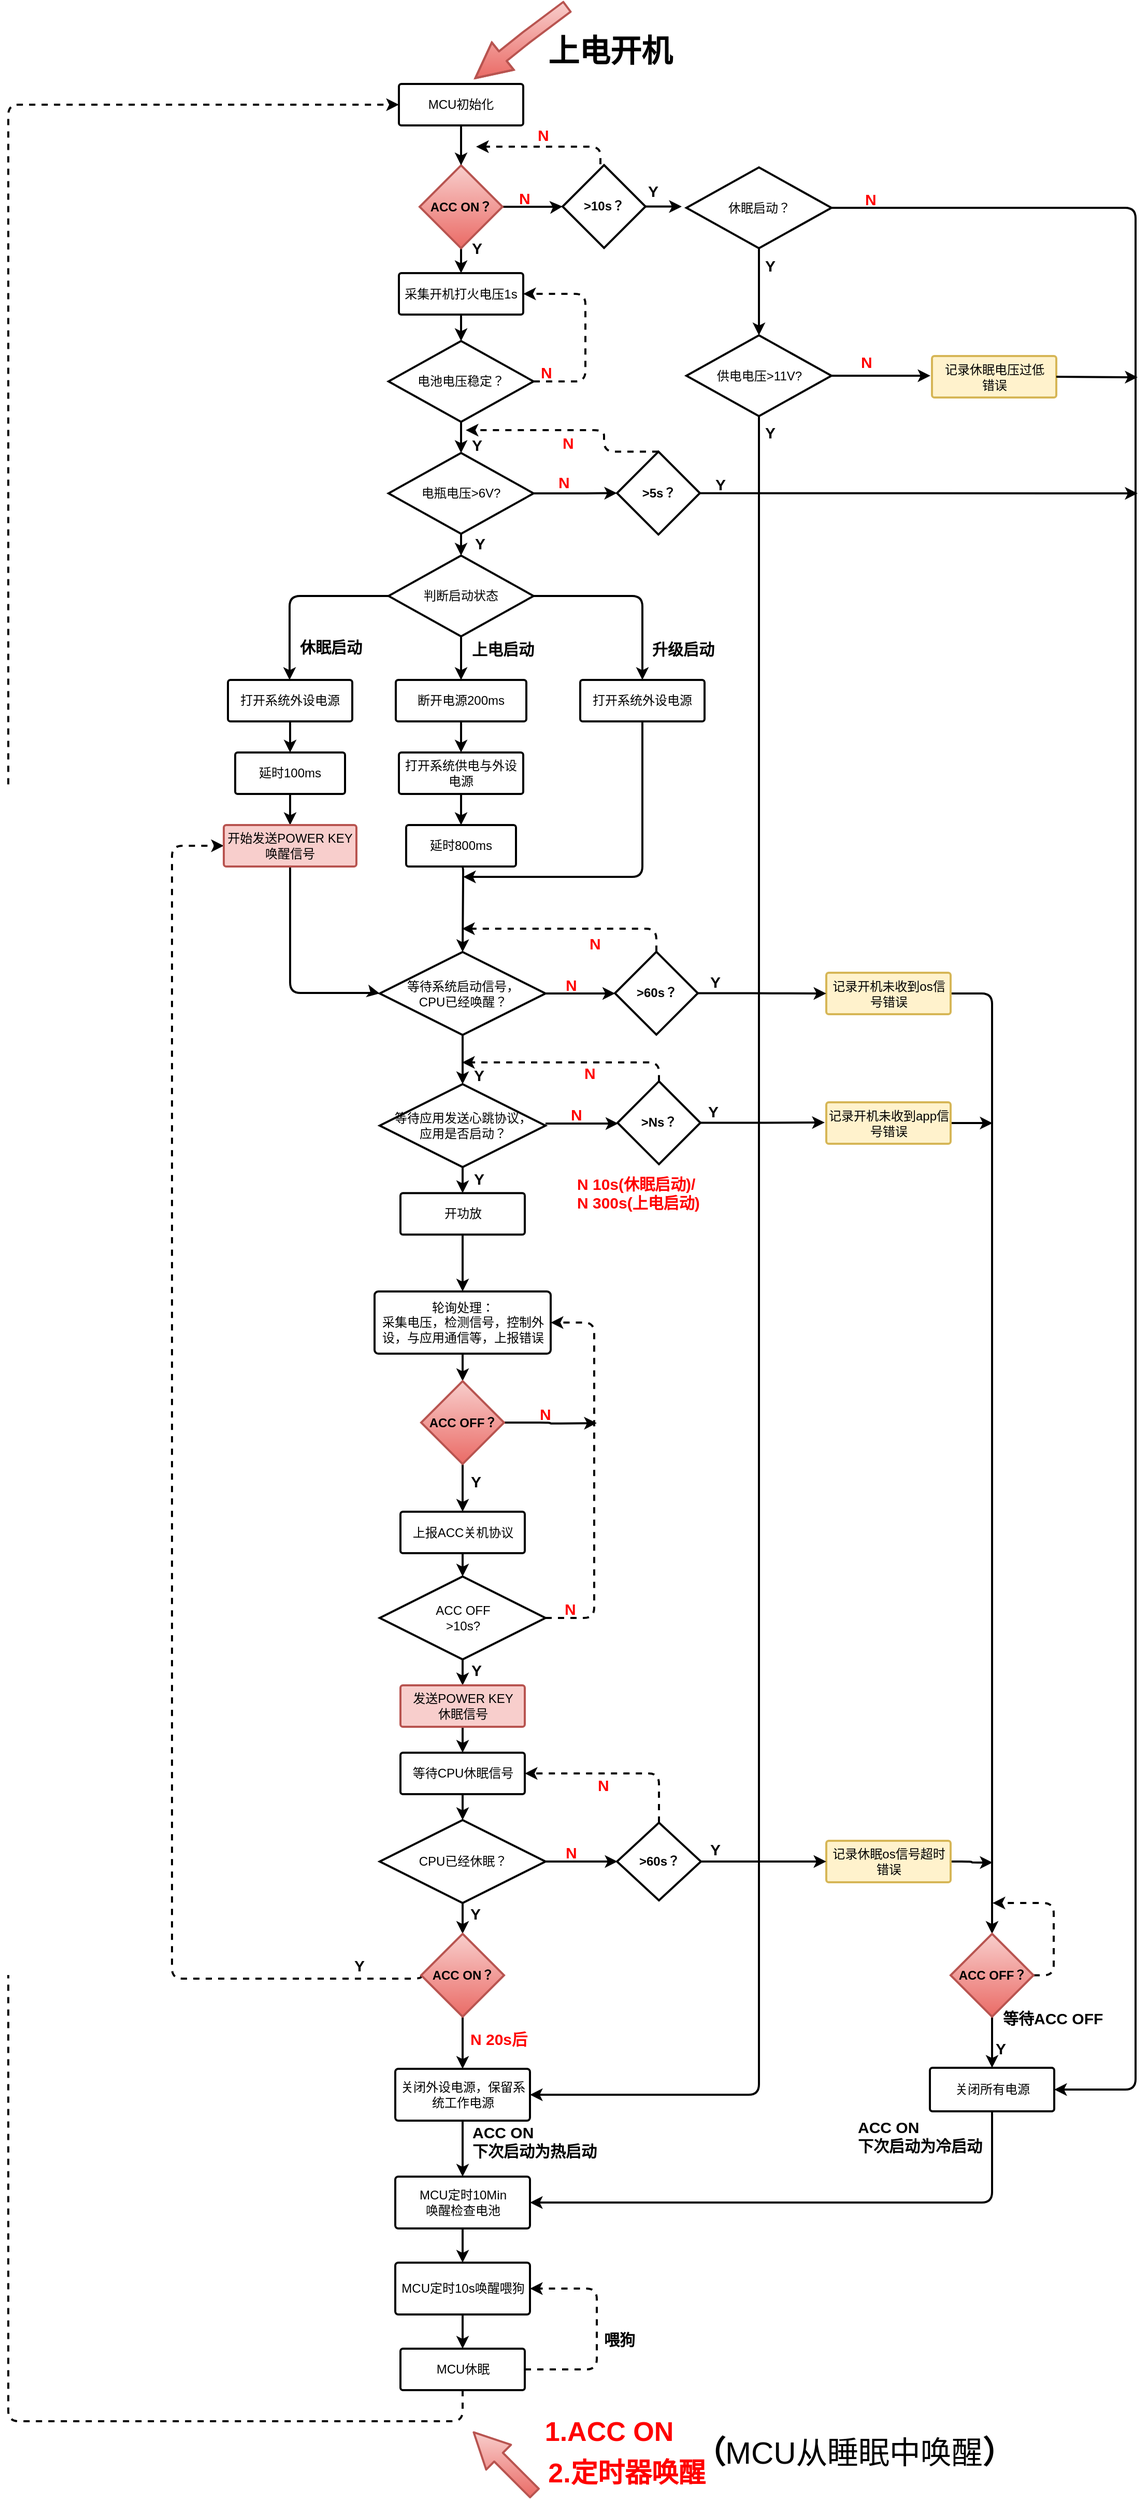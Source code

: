 <mxfile version="12.3.5" type="github" pages="2">
  <diagram id="Y6v8nzA5FNVbJ03TsI4E" name="第 1 页">
    <mxGraphModel dx="2080" dy="2272" grid="1" gridSize="10" guides="1" tooltips="1" connect="1" arrows="1" fold="1" page="1" pageScale="1" pageWidth="827" pageHeight="1169" math="0" shadow="0">
      <root>
        <mxCell id="0"/>
        <mxCell id="1" parent="0"/>
        <mxCell id="o94DS6Sg72Vw6cGlDnoI-1" value="&lt;font style=&quot;font-size: 15px&quot;&gt;&lt;br&gt;&lt;/font&gt;" style="text;html=1;resizable=0;points=[];autosize=1;align=left;verticalAlign=top;spacingTop=-4;" vertex="1" parent="1">
          <mxGeometry x="1171.5" y="-527" width="20" height="20" as="geometry"/>
        </mxCell>
        <mxCell id="o94DS6Sg72Vw6cGlDnoI-2" value="" style="edgeStyle=orthogonalEdgeStyle;rounded=0;orthogonalLoop=1;jettySize=auto;html=1;strokeWidth=2;entryX=0.5;entryY=0;entryDx=0;entryDy=0;entryPerimeter=0;" edge="1" parent="1" source="o94DS6Sg72Vw6cGlDnoI-4" target="o94DS6Sg72Vw6cGlDnoI-68">
          <mxGeometry relative="1" as="geometry">
            <mxPoint x="827" y="-672.5" as="targetPoint"/>
          </mxGeometry>
        </mxCell>
        <mxCell id="o94DS6Sg72Vw6cGlDnoI-3" style="edgeStyle=orthogonalEdgeStyle;rounded=1;orthogonalLoop=1;jettySize=auto;html=1;exitX=1;exitY=0.5;exitDx=0;exitDy=0;strokeWidth=2;entryX=0;entryY=0.5;entryDx=0;entryDy=0;" edge="1" parent="1" source="o94DS6Sg72Vw6cGlDnoI-4" target="o94DS6Sg72Vw6cGlDnoI-154">
          <mxGeometry relative="1" as="geometry">
            <mxPoint x="921.5" y="-736.5" as="targetPoint"/>
            <Array as="points">
              <mxPoint x="921.5" y="-736.5"/>
            </Array>
          </mxGeometry>
        </mxCell>
        <mxCell id="o94DS6Sg72Vw6cGlDnoI-4" value="&lt;font style=&quot;vertical-align: inherit&quot;&gt;&lt;font style=&quot;vertical-align: inherit&quot;&gt;&lt;b&gt;ACC ON？&lt;/b&gt;&lt;/font&gt;&lt;/font&gt;" style="rhombus;whiteSpace=wrap;html=1;strokeWidth=2;fillColor=#f8cecc;fontFamily=Helvetica;align=center;strokeColor=#b85450;gradientColor=#ea6b66;" vertex="1" parent="1">
          <mxGeometry x="787" y="-776.5" width="80" height="80" as="geometry"/>
        </mxCell>
        <mxCell id="o94DS6Sg72Vw6cGlDnoI-6" style="edgeStyle=orthogonalEdgeStyle;rounded=1;orthogonalLoop=1;jettySize=auto;html=1;strokeWidth=2;exitX=0;exitY=0.5;exitDx=0;exitDy=0;exitPerimeter=0;entryX=0.5;entryY=0;entryDx=0;entryDy=0;entryPerimeter=0;" edge="1" parent="1" source="o94DS6Sg72Vw6cGlDnoI-11" target="o94DS6Sg72Vw6cGlDnoI-118">
          <mxGeometry relative="1" as="geometry">
            <Array as="points">
              <mxPoint x="661.5" y="-361"/>
              <mxPoint x="661.5" y="-280"/>
            </Array>
            <mxPoint x="748.5" y="-370" as="sourcePoint"/>
            <mxPoint x="661.5" y="-300" as="targetPoint"/>
          </mxGeometry>
        </mxCell>
        <mxCell id="o94DS6Sg72Vw6cGlDnoI-7" style="edgeStyle=orthogonalEdgeStyle;rounded=1;orthogonalLoop=1;jettySize=auto;html=1;strokeWidth=2;exitX=1;exitY=0.5;exitDx=0;exitDy=0;exitPerimeter=0;entryX=0.5;entryY=0;entryDx=0;entryDy=0;entryPerimeter=0;" edge="1" parent="1" source="o94DS6Sg72Vw6cGlDnoI-11" target="o94DS6Sg72Vw6cGlDnoI-120">
          <mxGeometry relative="1" as="geometry">
            <Array as="points">
              <mxPoint x="1002.5" y="-361"/>
            </Array>
            <mxPoint x="898.5" y="-393" as="sourcePoint"/>
            <mxPoint x="988.5" y="-310" as="targetPoint"/>
          </mxGeometry>
        </mxCell>
        <mxCell id="o94DS6Sg72Vw6cGlDnoI-9" value="" style="edgeStyle=orthogonalEdgeStyle;rounded=1;orthogonalLoop=1;jettySize=auto;html=1;strokeWidth=2;" edge="1" parent="1" source="o94DS6Sg72Vw6cGlDnoI-10" target="o94DS6Sg72Vw6cGlDnoI-11">
          <mxGeometry relative="1" as="geometry"/>
        </mxCell>
        <mxCell id="o94DS6Sg72Vw6cGlDnoI-202" style="edgeStyle=orthogonalEdgeStyle;rounded=1;orthogonalLoop=1;jettySize=auto;html=1;exitX=1;exitY=0.5;exitDx=0;exitDy=0;exitPerimeter=0;strokeWidth=2;entryX=0;entryY=0.5;entryDx=0;entryDy=0;" edge="1" parent="1" source="o94DS6Sg72Vw6cGlDnoI-10" target="o94DS6Sg72Vw6cGlDnoI-137">
          <mxGeometry relative="1" as="geometry">
            <mxPoint x="929.857" y="-460.143" as="targetPoint"/>
          </mxGeometry>
        </mxCell>
        <mxCell id="o94DS6Sg72Vw6cGlDnoI-10" value="&lt;font style=&quot;vertical-align: inherit&quot;&gt;&lt;font style=&quot;vertical-align: inherit&quot;&gt;&lt;font style=&quot;vertical-align: inherit&quot;&gt;&lt;font style=&quot;vertical-align: inherit&quot;&gt;&lt;font style=&quot;vertical-align: inherit&quot;&gt;&lt;font style=&quot;vertical-align: inherit&quot;&gt;&lt;font style=&quot;vertical-align: inherit&quot;&gt;&lt;font style=&quot;vertical-align: inherit&quot;&gt;电瓶电压&amp;gt;6V?&lt;/font&gt;&lt;/font&gt;&lt;/font&gt;&lt;/font&gt;&lt;/font&gt;&lt;/font&gt;&lt;/font&gt;&lt;/font&gt;" style="strokeWidth=2;html=1;shape=mxgraph.flowchart.decision;whiteSpace=wrap;fillColor=#ffffff;fontFamily=Helvetica;align=center;strokeColor=#000000;" vertex="1" parent="1">
          <mxGeometry x="757" y="-499" width="140" height="78" as="geometry"/>
        </mxCell>
        <mxCell id="o94DS6Sg72Vw6cGlDnoI-174" style="edgeStyle=orthogonalEdgeStyle;rounded=0;orthogonalLoop=1;jettySize=auto;html=1;exitX=0.5;exitY=1;exitDx=0;exitDy=0;exitPerimeter=0;entryX=0.5;entryY=0;entryDx=0;entryDy=0;entryPerimeter=0;strokeWidth=2;" edge="1" parent="1" source="o94DS6Sg72Vw6cGlDnoI-11" target="o94DS6Sg72Vw6cGlDnoI-108">
          <mxGeometry relative="1" as="geometry"/>
        </mxCell>
        <mxCell id="o94DS6Sg72Vw6cGlDnoI-11" value="判断启动状态" style="strokeWidth=2;html=1;shape=mxgraph.flowchart.decision;whiteSpace=wrap;fillColor=#ffffff;fontFamily=Helvetica;align=center;strokeColor=#000000;" vertex="1" parent="1">
          <mxGeometry x="757" y="-400" width="140" height="78" as="geometry"/>
        </mxCell>
        <mxCell id="o94DS6Sg72Vw6cGlDnoI-12" style="edgeStyle=orthogonalEdgeStyle;rounded=1;orthogonalLoop=1;jettySize=auto;html=1;exitX=0.5;exitY=1;exitDx=0;exitDy=0;exitPerimeter=0;entryX=0.5;entryY=0;entryDx=0;entryDy=0;entryPerimeter=0;strokeWidth=2;" edge="1" parent="1" source="o94DS6Sg72Vw6cGlDnoI-13" target="o94DS6Sg72Vw6cGlDnoI-15">
          <mxGeometry relative="1" as="geometry"/>
        </mxCell>
        <mxCell id="o94DS6Sg72Vw6cGlDnoI-13" value="&lt;font style=&quot;vertical-align: inherit&quot;&gt;&lt;font style=&quot;vertical-align: inherit&quot;&gt;打开系统供电与外设电源&lt;/font&gt;&lt;/font&gt;" style="strokeWidth=2;html=1;shape=mxgraph.flowchart.process;whiteSpace=wrap;fontFamily=Helvetica;align=center;" vertex="1" parent="1">
          <mxGeometry x="767" y="-210" width="120" height="40" as="geometry"/>
        </mxCell>
        <mxCell id="o94DS6Sg72Vw6cGlDnoI-188" style="edgeStyle=orthogonalEdgeStyle;rounded=1;orthogonalLoop=1;jettySize=auto;html=1;exitX=0.5;exitY=1;exitDx=0;exitDy=0;exitPerimeter=0;entryX=0.5;entryY=0;entryDx=0;entryDy=0;entryPerimeter=0;strokeWidth=2;" edge="1" parent="1" source="o94DS6Sg72Vw6cGlDnoI-15" target="o94DS6Sg72Vw6cGlDnoI-18">
          <mxGeometry relative="1" as="geometry">
            <Array as="points">
              <mxPoint x="829" y="-100"/>
              <mxPoint x="829" y="-90"/>
            </Array>
          </mxGeometry>
        </mxCell>
        <mxCell id="o94DS6Sg72Vw6cGlDnoI-15" value="&lt;font style=&quot;vertical-align: inherit&quot;&gt;&lt;font style=&quot;vertical-align: inherit&quot;&gt;延时800ms&lt;/font&gt;&lt;/font&gt;" style="strokeWidth=2;html=1;shape=mxgraph.flowchart.process;whiteSpace=wrap;fontFamily=Helvetica;align=center;" vertex="1" parent="1">
          <mxGeometry x="774" y="-140" width="106" height="40" as="geometry"/>
        </mxCell>
        <mxCell id="o94DS6Sg72Vw6cGlDnoI-16" style="edgeStyle=orthogonalEdgeStyle;rounded=0;html=1;endSize=6;jettySize=auto;orthogonalLoop=1;strokeWidth=2;fontFamily=Helvetica;entryX=0.5;entryY=0;entryDx=0;entryDy=0;entryPerimeter=0;" edge="1" parent="1" source="o94DS6Sg72Vw6cGlDnoI-18" target="o94DS6Sg72Vw6cGlDnoI-48">
          <mxGeometry relative="1" as="geometry">
            <mxPoint x="826" y="98" as="targetPoint"/>
            <Array as="points"/>
          </mxGeometry>
        </mxCell>
        <mxCell id="o94DS6Sg72Vw6cGlDnoI-17" value="" style="edgeStyle=orthogonalEdgeStyle;rounded=0;orthogonalLoop=1;jettySize=auto;html=1;strokeWidth=2;" edge="1" parent="1" source="o94DS6Sg72Vw6cGlDnoI-18" target="o94DS6Sg72Vw6cGlDnoI-140">
          <mxGeometry relative="1" as="geometry">
            <Array as="points">
              <mxPoint x="978" y="37"/>
              <mxPoint x="978" y="37"/>
            </Array>
          </mxGeometry>
        </mxCell>
        <mxCell id="o94DS6Sg72Vw6cGlDnoI-18" value="等待系统启动信号，&lt;br&gt;CPU已经唤醒？" style="strokeWidth=2;html=1;shape=mxgraph.flowchart.decision;whiteSpace=wrap;fillColor=#ffffff;fontFamily=Helvetica;align=center;strokeColor=#000000;" vertex="1" parent="1">
          <mxGeometry x="748.5" y="-17.5" width="160" height="80" as="geometry"/>
        </mxCell>
        <mxCell id="o94DS6Sg72Vw6cGlDnoI-19" value="Y" style="text;html=1;resizable=0;points=[];autosize=1;align=center;verticalAlign=middle;spacingTop=-4;fontFamily=Helvetica;labelPosition=center;verticalLabelPosition=middle;strokeWidth=2;fontSize=15;fontStyle=1" vertex="1" parent="1">
          <mxGeometry x="832" y="-700.5" width="20" height="10" as="geometry"/>
        </mxCell>
        <mxCell id="o94DS6Sg72Vw6cGlDnoI-20" value="&lt;span style=&quot;font-size: 15px&quot;&gt;&lt;font color=&quot;#ff0000&quot;&gt;N&lt;/font&gt;&lt;/span&gt;" style="text;html=1;resizable=0;points=[];autosize=1;align=left;verticalAlign=top;spacingTop=-4;fontFamily=Helvetica;strokeWidth=2;fontSize=15;fontStyle=1;fillColor=none;" vertex="1" parent="1">
          <mxGeometry x="881" y="-756.5" width="30" height="20" as="geometry"/>
        </mxCell>
        <mxCell id="o94DS6Sg72Vw6cGlDnoI-21" style="edgeStyle=orthogonalEdgeStyle;rounded=0;html=1;endSize=6;jettySize=auto;orthogonalLoop=1;strokeWidth=2;fontFamily=Helvetica;" edge="1" parent="1" source="o94DS6Sg72Vw6cGlDnoI-22" target="o94DS6Sg72Vw6cGlDnoI-25">
          <mxGeometry relative="1" as="geometry"/>
        </mxCell>
        <mxCell id="o94DS6Sg72Vw6cGlDnoI-22" value="&lt;font style=&quot;vertical-align: inherit&quot;&gt;&lt;font style=&quot;vertical-align: inherit&quot;&gt;&lt;font style=&quot;vertical-align: inherit&quot;&gt;&lt;font style=&quot;vertical-align: inherit&quot;&gt;轮询处理：&lt;br&gt;采集电压，检测信号，控制外设，与应用通信等，上报错误&lt;/font&gt;&lt;/font&gt;&lt;/font&gt;&lt;/font&gt;" style="strokeWidth=2;html=1;shape=mxgraph.flowchart.process;whiteSpace=wrap;fontFamily=Helvetica;align=center;" vertex="1" parent="1">
          <mxGeometry x="743.5" y="310" width="170" height="60" as="geometry"/>
        </mxCell>
        <mxCell id="o94DS6Sg72Vw6cGlDnoI-23" style="edgeStyle=orthogonalEdgeStyle;rounded=0;html=1;entryX=0.5;entryY=0;entryPerimeter=0;endSize=6;jettySize=auto;orthogonalLoop=1;strokeWidth=2;fontFamily=Helvetica;fontSize=15;" edge="1" parent="1" source="o94DS6Sg72Vw6cGlDnoI-25" target="o94DS6Sg72Vw6cGlDnoI-28">
          <mxGeometry relative="1" as="geometry">
            <mxPoint x="825.333" y="686.167" as="targetPoint"/>
          </mxGeometry>
        </mxCell>
        <mxCell id="o94DS6Sg72Vw6cGlDnoI-186" style="edgeStyle=orthogonalEdgeStyle;rounded=1;orthogonalLoop=1;jettySize=auto;html=1;exitX=1;exitY=0.5;exitDx=0;exitDy=0;strokeWidth=2;" edge="1" parent="1" source="o94DS6Sg72Vw6cGlDnoI-25">
          <mxGeometry relative="1" as="geometry">
            <mxPoint x="958" y="437" as="targetPoint"/>
          </mxGeometry>
        </mxCell>
        <mxCell id="o94DS6Sg72Vw6cGlDnoI-25" value="&lt;font style=&quot;vertical-align: inherit&quot;&gt;&lt;font style=&quot;vertical-align: inherit&quot;&gt;&lt;font style=&quot;vertical-align: inherit&quot;&gt;&lt;font style=&quot;vertical-align: inherit&quot;&gt;&lt;b&gt;ACC OFF？&lt;/b&gt;&lt;/font&gt;&lt;/font&gt;&lt;/font&gt;&lt;/font&gt;" style="rhombus;whiteSpace=wrap;html=1;strokeWidth=2;fillColor=#f8cecc;fontFamily=Helvetica;align=center;strokeColor=#b85450;gradientColor=#ea6b66;" vertex="1" parent="1">
          <mxGeometry x="788.5" y="396.5" width="80" height="80" as="geometry"/>
        </mxCell>
        <mxCell id="o94DS6Sg72Vw6cGlDnoI-26" style="edgeStyle=orthogonalEdgeStyle;rounded=1;html=1;entryX=0.5;entryY=0;endSize=6;jettySize=auto;orthogonalLoop=1;strokeWidth=2;fontFamily=Helvetica;fontSize=15;exitX=0.5;exitY=1;exitDx=0;exitDy=0;exitPerimeter=0;entryDx=0;entryDy=0;entryPerimeter=0;" edge="1" parent="1" source="o94DS6Sg72Vw6cGlDnoI-51" target="o94DS6Sg72Vw6cGlDnoI-44">
          <mxGeometry relative="1" as="geometry">
            <mxPoint x="825.259" y="699.759" as="sourcePoint"/>
            <mxPoint x="825.444" y="720.056" as="targetPoint"/>
          </mxGeometry>
        </mxCell>
        <mxCell id="o94DS6Sg72Vw6cGlDnoI-27" style="edgeStyle=orthogonalEdgeStyle;rounded=1;html=1;entryX=0.5;entryY=0;endSize=6;jettySize=auto;orthogonalLoop=1;strokeWidth=2;fontFamily=Helvetica;fontSize=15;entryDx=0;entryDy=0;entryPerimeter=0;" edge="1" parent="1" source="o94DS6Sg72Vw6cGlDnoI-28" target="o94DS6Sg72Vw6cGlDnoI-51">
          <mxGeometry relative="1" as="geometry">
            <mxPoint x="825.259" y="619.931" as="targetPoint"/>
          </mxGeometry>
        </mxCell>
        <mxCell id="o94DS6Sg72Vw6cGlDnoI-28" value="上报ACC关机协议" style="strokeWidth=2;html=1;shape=mxgraph.flowchart.process;whiteSpace=wrap;fontFamily=Helvetica;align=center;" vertex="1" parent="1">
          <mxGeometry x="768.5" y="522.5" width="120" height="40" as="geometry"/>
        </mxCell>
        <mxCell id="o94DS6Sg72Vw6cGlDnoI-29" style="edgeStyle=orthogonalEdgeStyle;rounded=1;orthogonalLoop=1;jettySize=auto;html=1;exitX=0.5;exitY=1;exitDx=0;exitDy=0;exitPerimeter=0;strokeWidth=2;entryX=0;entryY=0.5;entryDx=0;entryDy=0;entryPerimeter=0;dashed=1;" edge="1" parent="1" source="o94DS6Sg72Vw6cGlDnoI-31" target="o94DS6Sg72Vw6cGlDnoI-41">
          <mxGeometry relative="1" as="geometry">
            <mxPoint x="454.5" y="-630.5" as="targetPoint"/>
            <Array as="points">
              <mxPoint x="829" y="1400"/>
              <mxPoint x="390" y="1400"/>
              <mxPoint x="390" y="-835"/>
            </Array>
          </mxGeometry>
        </mxCell>
        <mxCell id="o94DS6Sg72Vw6cGlDnoI-30" style="edgeStyle=orthogonalEdgeStyle;rounded=1;orthogonalLoop=1;jettySize=auto;html=1;exitX=1;exitY=0.5;exitDx=0;exitDy=0;exitPerimeter=0;strokeWidth=2;dashed=1;entryX=1;entryY=0.5;entryDx=0;entryDy=0;entryPerimeter=0;" edge="1" parent="1" source="o94DS6Sg72Vw6cGlDnoI-31" target="o94DS6Sg72Vw6cGlDnoI-127">
          <mxGeometry relative="1" as="geometry">
            <mxPoint x="894" y="1321" as="targetPoint"/>
            <Array as="points">
              <mxPoint x="958" y="1350"/>
              <mxPoint x="958" y="1272"/>
            </Array>
          </mxGeometry>
        </mxCell>
        <mxCell id="o94DS6Sg72Vw6cGlDnoI-31" value="MCU休眠" style="strokeWidth=2;html=1;shape=mxgraph.flowchart.process;whiteSpace=wrap;fillColor=none;fontFamily=Helvetica;align=center;strokeColor=#000000;" vertex="1" parent="1">
          <mxGeometry x="768.5" y="1330" width="120" height="40" as="geometry"/>
        </mxCell>
        <mxCell id="o94DS6Sg72Vw6cGlDnoI-32" value="" style="edgeStyle=orthogonalEdgeStyle;rounded=0;orthogonalLoop=1;jettySize=auto;html=1;strokeWidth=2;" edge="1" parent="1" source="o94DS6Sg72Vw6cGlDnoI-33" target="o94DS6Sg72Vw6cGlDnoI-56">
          <mxGeometry relative="1" as="geometry"/>
        </mxCell>
        <mxCell id="o94DS6Sg72Vw6cGlDnoI-33" value="&lt;font style=&quot;vertical-align: inherit&quot;&gt;&lt;font style=&quot;vertical-align: inherit&quot;&gt;&lt;font style=&quot;vertical-align: inherit&quot;&gt;&lt;font style=&quot;vertical-align: inherit&quot;&gt;等待CPU休眠信号&lt;/font&gt;&lt;/font&gt;&lt;/font&gt;&lt;/font&gt;" style="strokeWidth=2;html=1;shape=mxgraph.flowchart.process;whiteSpace=wrap;fontFamily=Helvetica;align=center;" vertex="1" parent="1">
          <mxGeometry x="768.5" y="755" width="120" height="40" as="geometry"/>
        </mxCell>
        <mxCell id="o94DS6Sg72Vw6cGlDnoI-34" style="edgeStyle=orthogonalEdgeStyle;rounded=1;orthogonalLoop=1;jettySize=auto;html=1;exitX=0.5;exitY=1;exitDx=0;exitDy=0;exitPerimeter=0;entryX=0.5;entryY=0;entryDx=0;entryDy=0;entryPerimeter=0;strokeWidth=2;" edge="1" parent="1" source="o94DS6Sg72Vw6cGlDnoI-35" target="o94DS6Sg72Vw6cGlDnoI-125">
          <mxGeometry relative="1" as="geometry"/>
        </mxCell>
        <mxCell id="o94DS6Sg72Vw6cGlDnoI-35" value="关闭外设电源，保留系统工作电源" style="strokeWidth=2;html=1;shape=mxgraph.flowchart.process;whiteSpace=wrap;fillColor=none;fontFamily=Helvetica;align=center;strokeColor=#000000;" vertex="1" parent="1">
          <mxGeometry x="763.5" y="1060" width="130" height="50" as="geometry"/>
        </mxCell>
        <mxCell id="o94DS6Sg72Vw6cGlDnoI-36" value="Y" style="text;html=1;resizable=0;points=[];autosize=1;align=center;verticalAlign=middle;spacingTop=-4;fontFamily=Helvetica;labelPosition=center;verticalLabelPosition=middle;strokeWidth=2;fontSize=15;fontStyle=1" vertex="1" parent="1">
          <mxGeometry x="832" y="-510" width="20" height="10" as="geometry"/>
        </mxCell>
        <mxCell id="o94DS6Sg72Vw6cGlDnoI-37" value="" style="shape=flexArrow;endArrow=classic;html=1;fillColor=#f8cecc;strokeWidth=2;fontFamily=Helvetica;fontSize=15;strokeColor=#b85450;gradientColor=#ea6b66;width=10.833;endSize=10.642;endWidth=20;" edge="1" parent="1">
          <mxGeometry width="50" height="50" relative="1" as="geometry">
            <mxPoint x="898.5" y="1470" as="sourcePoint"/>
            <mxPoint x="838.5" y="1410" as="targetPoint"/>
          </mxGeometry>
        </mxCell>
        <mxCell id="o94DS6Sg72Vw6cGlDnoI-38" value="&lt;b&gt;&lt;font style=&quot;vertical-align: inherit&quot;&gt;&lt;font style=&quot;vertical-align: inherit&quot;&gt;ACC ON&lt;br&gt;下次启动为热启动&lt;br&gt;&lt;/font&gt;&lt;/font&gt;&lt;/b&gt;" style="text;html=1;resizable=0;points=[];autosize=1;align=left;verticalAlign=top;spacingTop=-4;fontSize=15;fontFamily=Helvetica;" vertex="1" parent="1">
          <mxGeometry x="835.5" y="1110" width="140" height="40" as="geometry"/>
        </mxCell>
        <mxCell id="o94DS6Sg72Vw6cGlDnoI-39" value="&lt;b&gt;&lt;font style=&quot;font-size: 30px&quot;&gt;上电开机&lt;/font&gt;&lt;/b&gt;" style="text;html=1;resizable=0;points=[];autosize=1;align=left;verticalAlign=top;spacingTop=-4;fontSize=15;fontFamily=Helvetica;" vertex="1" parent="1">
          <mxGeometry x="909" y="-907.5" width="140" height="20" as="geometry"/>
        </mxCell>
        <mxCell id="o94DS6Sg72Vw6cGlDnoI-40" style="edgeStyle=orthogonalEdgeStyle;rounded=0;html=1;endSize=6;jettySize=auto;orthogonalLoop=1;strokeWidth=2;fontFamily=Helvetica;fontSize=15;entryX=0.5;entryY=0;entryDx=0;entryDy=0;" edge="1" parent="1" source="o94DS6Sg72Vw6cGlDnoI-41" target="o94DS6Sg72Vw6cGlDnoI-4">
          <mxGeometry relative="1" as="geometry">
            <mxPoint x="827" y="-816.5" as="targetPoint"/>
          </mxGeometry>
        </mxCell>
        <mxCell id="o94DS6Sg72Vw6cGlDnoI-41" value="MCU初始化" style="strokeWidth=2;html=1;shape=mxgraph.flowchart.process;whiteSpace=wrap;fontFamily=Helvetica;align=center;" vertex="1" parent="1">
          <mxGeometry x="767" y="-855" width="120" height="40" as="geometry"/>
        </mxCell>
        <mxCell id="o94DS6Sg72Vw6cGlDnoI-42" value="Y" style="text;html=1;resizable=0;points=[];autosize=1;align=center;verticalAlign=middle;spacingTop=-4;fontFamily=Helvetica;labelPosition=center;verticalLabelPosition=middle;strokeWidth=2;fontSize=15;fontStyle=1" vertex="1" parent="1">
          <mxGeometry x="833.5" y="197.5" width="20" height="10" as="geometry"/>
        </mxCell>
        <mxCell id="o94DS6Sg72Vw6cGlDnoI-190" style="edgeStyle=orthogonalEdgeStyle;rounded=1;orthogonalLoop=1;jettySize=auto;html=1;exitX=0.5;exitY=1;exitDx=0;exitDy=0;exitPerimeter=0;entryX=0.5;entryY=0;entryDx=0;entryDy=0;entryPerimeter=0;strokeWidth=2;" edge="1" parent="1" source="o94DS6Sg72Vw6cGlDnoI-44" target="o94DS6Sg72Vw6cGlDnoI-33">
          <mxGeometry relative="1" as="geometry"/>
        </mxCell>
        <mxCell id="o94DS6Sg72Vw6cGlDnoI-44" value="&lt;span&gt;&lt;font style=&quot;vertical-align: inherit&quot;&gt;&lt;font style=&quot;vertical-align: inherit&quot;&gt;发送POWER KEY&lt;br&gt;休眠信号&lt;br&gt;&lt;/font&gt;&lt;/font&gt;&lt;/span&gt;" style="strokeWidth=2;html=1;shape=mxgraph.flowchart.process;whiteSpace=wrap;fillColor=#f8cecc;fontFamily=Helvetica;align=center;strokeColor=#b85450;" vertex="1" parent="1">
          <mxGeometry x="768.5" y="690" width="120" height="40" as="geometry"/>
        </mxCell>
        <mxCell id="o94DS6Sg72Vw6cGlDnoI-45" value="&lt;font color=&quot;#ff0000&quot;&gt;N&lt;/font&gt;" style="text;html=1;resizable=0;points=[];autosize=1;align=left;verticalAlign=top;spacingTop=-4;fontFamily=Helvetica;fontSize=15;fontStyle=1" vertex="1" parent="1">
          <mxGeometry x="925" y="605" width="30" height="20" as="geometry"/>
        </mxCell>
        <mxCell id="o94DS6Sg72Vw6cGlDnoI-46" style="edgeStyle=orthogonalEdgeStyle;rounded=0;html=1;jettySize=auto;orthogonalLoop=1;strokeWidth=2;entryX=0.5;entryY=0;entryDx=0;entryDy=0;entryPerimeter=0;" edge="1" parent="1" source="o94DS6Sg72Vw6cGlDnoI-48" target="o94DS6Sg72Vw6cGlDnoI-50">
          <mxGeometry relative="1" as="geometry">
            <mxPoint x="826" y="220" as="targetPoint"/>
            <Array as="points"/>
          </mxGeometry>
        </mxCell>
        <mxCell id="o94DS6Sg72Vw6cGlDnoI-47" value="" style="edgeStyle=orthogonalEdgeStyle;rounded=0;orthogonalLoop=1;jettySize=auto;html=1;strokeWidth=2;" edge="1" parent="1" source="o94DS6Sg72Vw6cGlDnoI-48" target="o94DS6Sg72Vw6cGlDnoI-143">
          <mxGeometry relative="1" as="geometry">
            <Array as="points">
              <mxPoint x="968" y="148"/>
              <mxPoint x="968" y="148"/>
            </Array>
          </mxGeometry>
        </mxCell>
        <mxCell id="o94DS6Sg72Vw6cGlDnoI-48" value="等待应用发送心跳协议，&lt;br&gt;应用是否启动？" style="strokeWidth=2;html=1;shape=mxgraph.flowchart.decision;whiteSpace=wrap;fillColor=#ffffff;fontFamily=Helvetica;align=center;strokeColor=#000000;" vertex="1" parent="1">
          <mxGeometry x="748.5" y="110" width="160" height="80" as="geometry"/>
        </mxCell>
        <mxCell id="o94DS6Sg72Vw6cGlDnoI-49" value="" style="edgeStyle=orthogonalEdgeStyle;rounded=0;html=1;jettySize=auto;orthogonalLoop=1;strokeWidth=2;entryX=0.5;entryY=0;entryPerimeter=0;" edge="1" parent="1" source="o94DS6Sg72Vw6cGlDnoI-50" target="o94DS6Sg72Vw6cGlDnoI-22">
          <mxGeometry relative="1" as="geometry">
            <mxPoint x="825.5" y="396.643" as="targetPoint"/>
          </mxGeometry>
        </mxCell>
        <mxCell id="o94DS6Sg72Vw6cGlDnoI-50" value="开功放" style="strokeWidth=2;html=1;shape=mxgraph.flowchart.process;whiteSpace=wrap;fontFamily=Helvetica;align=center;" vertex="1" parent="1">
          <mxGeometry x="768.5" y="215.143" width="120" height="40" as="geometry"/>
        </mxCell>
        <mxCell id="o94DS6Sg72Vw6cGlDnoI-51" value="ACC OFF&lt;br&gt;&amp;gt;10s?&lt;br&gt;" style="strokeWidth=2;html=1;shape=mxgraph.flowchart.decision;whiteSpace=wrap;fillColor=#ffffff;fontFamily=Helvetica;align=center;strokeColor=#000000;" vertex="1" parent="1">
          <mxGeometry x="748.5" y="585" width="160" height="80" as="geometry"/>
        </mxCell>
        <mxCell id="o94DS6Sg72Vw6cGlDnoI-52" value="" style="edgeStyle=elbowEdgeStyle;elbow=horizontal;endArrow=classic;html=1;strokeWidth=2;entryX=1;entryY=0.5;entryDx=0;entryDy=0;exitX=1;exitY=0.5;exitDx=0;exitDy=0;exitPerimeter=0;entryPerimeter=0;dashed=1;" edge="1" parent="1" source="o94DS6Sg72Vw6cGlDnoI-51" target="o94DS6Sg72Vw6cGlDnoI-22">
          <mxGeometry width="50" height="50" relative="1" as="geometry">
            <mxPoint x="905.5" y="696.5" as="sourcePoint"/>
            <mxPoint x="865.5" y="486.5" as="targetPoint"/>
            <Array as="points">
              <mxPoint x="955.5" y="566"/>
            </Array>
          </mxGeometry>
        </mxCell>
        <mxCell id="o94DS6Sg72Vw6cGlDnoI-53" value="Y" style="text;html=1;resizable=0;points=[];autosize=1;align=center;verticalAlign=middle;spacingTop=-4;fontFamily=Helvetica;labelPosition=center;verticalLabelPosition=middle;strokeWidth=2;fontSize=15;fontStyle=1" vertex="1" parent="1">
          <mxGeometry x="833.5" y="97.5" width="20" height="10" as="geometry"/>
        </mxCell>
        <mxCell id="o94DS6Sg72Vw6cGlDnoI-54" value="" style="edgeStyle=orthogonalEdgeStyle;rounded=0;orthogonalLoop=1;jettySize=auto;html=1;strokeWidth=2;entryX=0.5;entryY=0;entryDx=0;entryDy=0;" edge="1" parent="1" source="o94DS6Sg72Vw6cGlDnoI-56" target="o94DS6Sg72Vw6cGlDnoI-61">
          <mxGeometry relative="1" as="geometry">
            <mxPoint x="825.929" y="924.687" as="targetPoint"/>
          </mxGeometry>
        </mxCell>
        <mxCell id="o94DS6Sg72Vw6cGlDnoI-55" style="edgeStyle=orthogonalEdgeStyle;rounded=1;orthogonalLoop=1;jettySize=auto;html=1;exitX=1;exitY=0.5;exitDx=0;exitDy=0;exitPerimeter=0;strokeWidth=2;" edge="1" parent="1" source="o94DS6Sg72Vw6cGlDnoI-56">
          <mxGeometry relative="1" as="geometry">
            <mxPoint x="978" y="860" as="targetPoint"/>
          </mxGeometry>
        </mxCell>
        <mxCell id="o94DS6Sg72Vw6cGlDnoI-56" value="&lt;font style=&quot;vertical-align: inherit&quot;&gt;&lt;font style=&quot;vertical-align: inherit&quot;&gt;CPU已经休眠？&lt;/font&gt;&lt;/font&gt;&lt;br&gt;" style="strokeWidth=2;html=1;shape=mxgraph.flowchart.decision;whiteSpace=wrap;fillColor=#ffffff;fontFamily=Helvetica;align=center;strokeColor=#000000;" vertex="1" parent="1">
          <mxGeometry x="748.5" y="820" width="160" height="80" as="geometry"/>
        </mxCell>
        <mxCell id="o94DS6Sg72Vw6cGlDnoI-57" value="Y" style="text;html=1;strokeColor=none;fillColor=none;align=center;verticalAlign=middle;whiteSpace=wrap;rounded=0;labelBackgroundColor=none;fontFamily=Helvetica;fontSize=15;fontStyle=1" vertex="1" parent="1">
          <mxGeometry x="820.5" y="900" width="40" height="20" as="geometry"/>
        </mxCell>
        <mxCell id="o94DS6Sg72Vw6cGlDnoI-58" value="&lt;font color=&quot;#ff0000&quot;&gt;N&lt;/font&gt;" style="text;html=1;resizable=0;points=[];autosize=1;align=left;verticalAlign=top;spacingTop=-4;fontFamily=Helvetica;fontSize=15;fontStyle=1" vertex="1" parent="1">
          <mxGeometry x="925.5" y="840" width="30" height="20" as="geometry"/>
        </mxCell>
        <mxCell id="o94DS6Sg72Vw6cGlDnoI-59" value="" style="edgeStyle=orthogonalEdgeStyle;rounded=0;orthogonalLoop=1;jettySize=auto;html=1;strokeWidth=2;entryX=0.5;entryY=0;entryDx=0;entryDy=0;entryPerimeter=0;" edge="1" parent="1" source="o94DS6Sg72Vw6cGlDnoI-61" target="o94DS6Sg72Vw6cGlDnoI-35">
          <mxGeometry relative="1" as="geometry">
            <mxPoint x="825.5" y="1173.759" as="targetPoint"/>
          </mxGeometry>
        </mxCell>
        <mxCell id="o94DS6Sg72Vw6cGlDnoI-60" style="edgeStyle=orthogonalEdgeStyle;rounded=1;orthogonalLoop=1;jettySize=auto;html=1;strokeWidth=2;dashed=1;exitX=0;exitY=0.5;exitDx=0;exitDy=0;entryX=0;entryY=0.5;entryDx=0;entryDy=0;entryPerimeter=0;" edge="1" parent="1" source="o94DS6Sg72Vw6cGlDnoI-61" target="o94DS6Sg72Vw6cGlDnoI-171">
          <mxGeometry relative="1" as="geometry">
            <mxPoint x="758" y="-41" as="targetPoint"/>
            <Array as="points">
              <mxPoint x="548" y="973"/>
              <mxPoint x="548" y="-120"/>
            </Array>
          </mxGeometry>
        </mxCell>
        <mxCell id="o94DS6Sg72Vw6cGlDnoI-61" value="&lt;font style=&quot;vertical-align: inherit&quot;&gt;&lt;font style=&quot;vertical-align: inherit&quot;&gt;&lt;b&gt;ACC ON？&lt;/b&gt;&lt;/font&gt;&lt;/font&gt;" style="rhombus;whiteSpace=wrap;html=1;strokeWidth=2;fillColor=#f8cecc;fontFamily=Helvetica;align=center;strokeColor=#b85450;gradientColor=#ea6b66;" vertex="1" parent="1">
          <mxGeometry x="788.5" y="929.759" width="80" height="80" as="geometry"/>
        </mxCell>
        <mxCell id="o94DS6Sg72Vw6cGlDnoI-62" value="Y" style="text;html=1;strokeColor=none;fillColor=none;align=center;verticalAlign=middle;whiteSpace=wrap;rounded=0;labelBackgroundColor=none;fontFamily=Helvetica;fontSize=15;fontStyle=1" vertex="1" parent="1">
          <mxGeometry x="822" y="665" width="40" height="20" as="geometry"/>
        </mxCell>
        <mxCell id="o94DS6Sg72Vw6cGlDnoI-63" value="Y" style="text;html=1;resizable=0;points=[];autosize=1;align=center;verticalAlign=middle;spacingTop=-4;fontFamily=Helvetica;labelPosition=center;verticalLabelPosition=middle;strokeWidth=2;fontSize=15;fontStyle=1" vertex="1" parent="1">
          <mxGeometry x="830.5" y="490" width="20" height="10" as="geometry"/>
        </mxCell>
        <mxCell id="o94DS6Sg72Vw6cGlDnoI-64" value="&lt;font color=&quot;#ff0000&quot;&gt;N&lt;/font&gt;" style="text;html=1;resizable=0;points=[];autosize=1;align=left;verticalAlign=top;spacingTop=-4;fontFamily=Helvetica;fontSize=15;fontStyle=1" vertex="1" parent="1">
          <mxGeometry x="900.5" y="416.5" width="30" height="20" as="geometry"/>
        </mxCell>
        <mxCell id="o94DS6Sg72Vw6cGlDnoI-67" value="" style="edgeStyle=orthogonalEdgeStyle;rounded=0;orthogonalLoop=1;jettySize=auto;html=1;strokeWidth=2;" edge="1" parent="1" source="o94DS6Sg72Vw6cGlDnoI-68">
          <mxGeometry relative="1" as="geometry">
            <mxPoint x="827" y="-607" as="targetPoint"/>
          </mxGeometry>
        </mxCell>
        <mxCell id="o94DS6Sg72Vw6cGlDnoI-68" value="&lt;font style=&quot;vertical-align: inherit&quot;&gt;&lt;font style=&quot;vertical-align: inherit&quot;&gt;采集开机打火电压1s&lt;/font&gt;&lt;/font&gt;" style="strokeWidth=2;html=1;shape=mxgraph.flowchart.process;whiteSpace=wrap;fontFamily=Helvetica;align=center;" vertex="1" parent="1">
          <mxGeometry x="767" y="-672.5" width="120" height="40" as="geometry"/>
        </mxCell>
        <mxCell id="o94DS6Sg72Vw6cGlDnoI-69" style="edgeStyle=orthogonalEdgeStyle;rounded=1;orthogonalLoop=1;jettySize=auto;html=1;exitX=1;exitY=0.5;exitDx=0;exitDy=0;exitPerimeter=0;strokeWidth=2;" edge="1" parent="1" source="o94DS6Sg72Vw6cGlDnoI-71">
          <mxGeometry relative="1" as="geometry">
            <mxPoint x="1280" y="-573" as="targetPoint"/>
            <Array as="points">
              <mxPoint x="1280" y="-573"/>
              <mxPoint x="1280" y="-573"/>
            </Array>
          </mxGeometry>
        </mxCell>
        <mxCell id="o94DS6Sg72Vw6cGlDnoI-70" style="edgeStyle=orthogonalEdgeStyle;rounded=1;orthogonalLoop=1;jettySize=auto;html=1;exitX=0.5;exitY=1;exitDx=0;exitDy=0;exitPerimeter=0;strokeWidth=2;entryX=1;entryY=0.5;entryDx=0;entryDy=0;entryPerimeter=0;" edge="1" parent="1" source="o94DS6Sg72Vw6cGlDnoI-71" target="o94DS6Sg72Vw6cGlDnoI-35">
          <mxGeometry relative="1" as="geometry">
            <mxPoint x="1084.5" y="1210.357" as="targetPoint"/>
            <Array as="points">
              <mxPoint x="1114" y="1085"/>
            </Array>
          </mxGeometry>
        </mxCell>
        <mxCell id="o94DS6Sg72Vw6cGlDnoI-71" value="&lt;font style=&quot;vertical-align: inherit&quot;&gt;&lt;font style=&quot;vertical-align: inherit&quot;&gt;&lt;font style=&quot;vertical-align: inherit&quot;&gt;&lt;font style=&quot;vertical-align: inherit&quot;&gt;&lt;font style=&quot;vertical-align: inherit&quot;&gt;&lt;font style=&quot;vertical-align: inherit&quot;&gt;&lt;font style=&quot;vertical-align: inherit&quot;&gt;&lt;font style=&quot;vertical-align: inherit&quot;&gt;供电电压&amp;gt;11V?&lt;/font&gt;&lt;/font&gt;&lt;/font&gt;&lt;/font&gt;&lt;/font&gt;&lt;/font&gt;&lt;/font&gt;&lt;/font&gt;" style="strokeWidth=2;html=1;shape=mxgraph.flowchart.decision;whiteSpace=wrap;fillColor=#ffffff;fontFamily=Helvetica;align=center;strokeColor=#000000;" vertex="1" parent="1">
          <mxGeometry x="1044.5" y="-612.5" width="140" height="78" as="geometry"/>
        </mxCell>
        <mxCell id="o94DS6Sg72Vw6cGlDnoI-72" value="" style="edgeStyle=orthogonalEdgeStyle;rounded=0;orthogonalLoop=1;jettySize=auto;html=1;strokeWidth=2;" edge="1" parent="1" source="o94DS6Sg72Vw6cGlDnoI-74" target="o94DS6Sg72Vw6cGlDnoI-71">
          <mxGeometry relative="1" as="geometry"/>
        </mxCell>
        <mxCell id="o94DS6Sg72Vw6cGlDnoI-73" style="edgeStyle=orthogonalEdgeStyle;rounded=1;orthogonalLoop=1;jettySize=auto;html=1;strokeWidth=2;entryX=0.5;entryY=0;entryDx=0;entryDy=0;exitX=1;exitY=0.5;exitDx=0;exitDy=0;exitPerimeter=0;" edge="1" parent="1" target="o94DS6Sg72Vw6cGlDnoI-92" source="o94DS6Sg72Vw6cGlDnoI-98">
          <mxGeometry relative="1" as="geometry">
            <mxPoint x="1341" y="940" as="targetPoint"/>
            <mxPoint x="1302" y="40" as="sourcePoint"/>
            <Array as="points">
              <mxPoint x="1339" y="22"/>
            </Array>
          </mxGeometry>
        </mxCell>
        <mxCell id="o94DS6Sg72Vw6cGlDnoI-74" value="休眠启动？" style="strokeWidth=2;html=1;shape=mxgraph.flowchart.decision;whiteSpace=wrap;fillColor=#ffffff;fontFamily=Helvetica;align=center;strokeColor=#000000;" vertex="1" parent="1">
          <mxGeometry x="1044.5" y="-774.5" width="140" height="78" as="geometry"/>
        </mxCell>
        <mxCell id="o94DS6Sg72Vw6cGlDnoI-75" value="Y" style="text;html=1;resizable=0;points=[];autosize=1;align=center;verticalAlign=middle;spacingTop=-4;fontFamily=Helvetica;labelPosition=center;verticalLabelPosition=middle;strokeWidth=2;fontSize=15;fontStyle=1" vertex="1" parent="1">
          <mxGeometry x="1114.5" y="-683.5" width="20" height="10" as="geometry"/>
        </mxCell>
        <mxCell id="o94DS6Sg72Vw6cGlDnoI-76" value="&lt;span style=&quot;font-size: 15px&quot;&gt;&lt;font color=&quot;#ff0000&quot;&gt;N&lt;/font&gt;&lt;/span&gt;" style="text;html=1;resizable=0;points=[];autosize=1;align=left;verticalAlign=top;spacingTop=-4;fontFamily=Helvetica;strokeWidth=2;fontSize=15;fontStyle=1" vertex="1" parent="1">
          <mxGeometry x="919" y="-482.5" width="30" height="20" as="geometry"/>
        </mxCell>
        <mxCell id="o94DS6Sg72Vw6cGlDnoI-77" value="&lt;span style=&quot;font-size: 15px&quot;&gt;&lt;font color=&quot;#ff0000&quot;&gt;N&lt;/font&gt;&lt;/span&gt;" style="text;html=1;resizable=0;points=[];autosize=1;align=left;verticalAlign=top;spacingTop=-4;fontFamily=Helvetica;strokeWidth=2;fontSize=15;fontStyle=1" vertex="1" parent="1">
          <mxGeometry x="1210.5" y="-598" width="30" height="20" as="geometry"/>
        </mxCell>
        <mxCell id="o94DS6Sg72Vw6cGlDnoI-78" value="&lt;span style=&quot;font-size: 15px&quot;&gt;&lt;font color=&quot;#ff0000&quot;&gt;N 10s(休眠启动)/&lt;br&gt;N 300s(上电启动)&lt;br&gt;&lt;/font&gt;&lt;/span&gt;" style="text;html=1;resizable=0;points=[];autosize=1;align=left;verticalAlign=top;spacingTop=-4;fontFamily=Helvetica;strokeWidth=2;fontSize=15;fontStyle=1" vertex="1" parent="1">
          <mxGeometry x="936.5" y="195" width="130" height="40" as="geometry"/>
        </mxCell>
        <mxCell id="o94DS6Sg72Vw6cGlDnoI-79" value="&lt;span style=&quot;font-size: 15px&quot;&gt;&lt;font color=&quot;#ff0000&quot;&gt;N&lt;/font&gt;&lt;/span&gt;" style="text;html=1;resizable=0;points=[];autosize=1;align=left;verticalAlign=top;spacingTop=-4;fontFamily=Helvetica;strokeWidth=2;fontSize=15;fontStyle=1" vertex="1" parent="1">
          <mxGeometry x="925.5" y="2.5" width="30" height="20" as="geometry"/>
        </mxCell>
        <mxCell id="o94DS6Sg72Vw6cGlDnoI-80" value="" style="edgeStyle=orthogonalEdgeStyle;rounded=0;orthogonalLoop=1;jettySize=auto;html=1;strokeWidth=2;exitX=0.5;exitY=1;exitDx=0;exitDy=0;exitPerimeter=0;" edge="1" parent="1" source="o94DS6Sg72Vw6cGlDnoI-81" target="o94DS6Sg72Vw6cGlDnoI-10">
          <mxGeometry relative="1" as="geometry">
            <mxPoint x="827" y="-523.5" as="sourcePoint"/>
          </mxGeometry>
        </mxCell>
        <mxCell id="o94DS6Sg72Vw6cGlDnoI-81" value="&lt;font style=&quot;vertical-align: inherit&quot;&gt;&lt;font style=&quot;vertical-align: inherit&quot;&gt;&lt;font style=&quot;vertical-align: inherit&quot;&gt;&lt;font style=&quot;vertical-align: inherit&quot;&gt;&lt;font style=&quot;vertical-align: inherit&quot;&gt;&lt;font style=&quot;vertical-align: inherit&quot;&gt;&lt;font style=&quot;vertical-align: inherit&quot;&gt;&lt;font style=&quot;vertical-align: inherit&quot;&gt;电池电压稳定？&lt;/font&gt;&lt;/font&gt;&lt;/font&gt;&lt;/font&gt;&lt;/font&gt;&lt;/font&gt;&lt;/font&gt;&lt;/font&gt;" style="strokeWidth=2;html=1;shape=mxgraph.flowchart.decision;whiteSpace=wrap;fillColor=#ffffff;fontFamily=Helvetica;align=center;strokeColor=#000000;" vertex="1" parent="1">
          <mxGeometry x="757" y="-607" width="140" height="78" as="geometry"/>
        </mxCell>
        <mxCell id="o94DS6Sg72Vw6cGlDnoI-82" value="&lt;font color=&quot;#ff0000&quot;&gt;N&lt;/font&gt;" style="text;html=1;resizable=0;points=[];autosize=1;align=left;verticalAlign=top;spacingTop=-4;fontFamily=Helvetica;fontSize=15;fontStyle=1" vertex="1" parent="1">
          <mxGeometry x="902" y="-588" width="30" height="20" as="geometry"/>
        </mxCell>
        <mxCell id="o94DS6Sg72Vw6cGlDnoI-83" value="&lt;font color=&quot;#ff0000&quot;&gt;N 20s后&lt;/font&gt;" style="text;html=1;resizable=0;points=[];autosize=1;align=left;verticalAlign=top;spacingTop=-4;fontFamily=Helvetica;fontSize=15;fontStyle=1" vertex="1" parent="1">
          <mxGeometry x="833.5" y="1020" width="70" height="20" as="geometry"/>
        </mxCell>
        <mxCell id="o94DS6Sg72Vw6cGlDnoI-84" style="edgeStyle=orthogonalEdgeStyle;rounded=1;orthogonalLoop=1;jettySize=auto;html=1;exitX=0.5;exitY=1;exitDx=0;exitDy=0;exitPerimeter=0;strokeWidth=2;entryX=1;entryY=0.5;entryDx=0;entryDy=0;entryPerimeter=0;" edge="1" parent="1" source="o94DS6Sg72Vw6cGlDnoI-85" target="o94DS6Sg72Vw6cGlDnoI-125">
          <mxGeometry relative="1" as="geometry">
            <mxPoint x="898" y="1190" as="targetPoint"/>
            <Array as="points">
              <mxPoint x="1339" y="1189"/>
            </Array>
          </mxGeometry>
        </mxCell>
        <mxCell id="o94DS6Sg72Vw6cGlDnoI-85" value="关闭所有电源" style="strokeWidth=2;html=1;shape=mxgraph.flowchart.process;whiteSpace=wrap;fillColor=none;fontFamily=Helvetica;align=center;strokeColor=#000000;" vertex="1" parent="1">
          <mxGeometry x="1279.5" y="1059" width="120" height="42" as="geometry"/>
        </mxCell>
        <mxCell id="o94DS6Sg72Vw6cGlDnoI-86" value="" style="edgeStyle=segmentEdgeStyle;endArrow=classic;html=1;strokeWidth=2;exitX=1;exitY=0.5;exitDx=0;exitDy=0;exitPerimeter=0;entryX=1;entryY=0.5;entryDx=0;entryDy=0;entryPerimeter=0;dashed=1;" edge="1" parent="1" source="o94DS6Sg72Vw6cGlDnoI-81" target="o94DS6Sg72Vw6cGlDnoI-68">
          <mxGeometry width="50" height="50" relative="1" as="geometry">
            <mxPoint x="927" y="-577" as="sourcePoint"/>
            <mxPoint x="958" y="-677" as="targetPoint"/>
            <Array as="points">
              <mxPoint x="947" y="-568"/>
              <mxPoint x="947" y="-652"/>
            </Array>
          </mxGeometry>
        </mxCell>
        <mxCell id="o94DS6Sg72Vw6cGlDnoI-87" value="Y" style="text;html=1;resizable=0;points=[];autosize=1;align=center;verticalAlign=middle;spacingTop=-4;fontFamily=Helvetica;labelPosition=center;verticalLabelPosition=middle;strokeWidth=2;fontSize=15;fontStyle=1" vertex="1" parent="1">
          <mxGeometry x="1114.5" y="-522" width="20" height="10" as="geometry"/>
        </mxCell>
        <mxCell id="o94DS6Sg72Vw6cGlDnoI-88" value="Y" style="text;html=1;resizable=0;points=[];autosize=1;align=center;verticalAlign=middle;spacingTop=-4;fontFamily=Helvetica;labelPosition=center;verticalLabelPosition=middle;strokeWidth=2;fontSize=15;fontStyle=1" vertex="1" parent="1">
          <mxGeometry x="835" y="-415.5" width="20" height="10" as="geometry"/>
        </mxCell>
        <mxCell id="o94DS6Sg72Vw6cGlDnoI-89" value="Y" style="text;html=1;strokeColor=none;fillColor=none;align=center;verticalAlign=middle;whiteSpace=wrap;rounded=0;labelBackgroundColor=none;fontFamily=Helvetica;fontSize=15;fontStyle=1" vertex="1" parent="1">
          <mxGeometry x="708.5" y="950" width="40" height="20" as="geometry"/>
        </mxCell>
        <mxCell id="o94DS6Sg72Vw6cGlDnoI-90" style="edgeStyle=orthogonalEdgeStyle;rounded=1;orthogonalLoop=1;jettySize=auto;html=1;exitX=0.5;exitY=1;exitDx=0;exitDy=0;entryX=0.5;entryY=0;entryDx=0;entryDy=0;entryPerimeter=0;strokeWidth=2;" edge="1" parent="1" source="o94DS6Sg72Vw6cGlDnoI-92" target="o94DS6Sg72Vw6cGlDnoI-85">
          <mxGeometry relative="1" as="geometry"/>
        </mxCell>
        <mxCell id="o94DS6Sg72Vw6cGlDnoI-197" style="edgeStyle=orthogonalEdgeStyle;rounded=1;orthogonalLoop=1;jettySize=auto;html=1;exitX=1;exitY=0.5;exitDx=0;exitDy=0;strokeWidth=2;dashed=1;" edge="1" parent="1" source="o94DS6Sg72Vw6cGlDnoI-92">
          <mxGeometry relative="1" as="geometry">
            <mxPoint x="1340" y="900" as="targetPoint"/>
            <Array as="points">
              <mxPoint x="1399" y="970"/>
              <mxPoint x="1399" y="900"/>
              <mxPoint x="1340" y="900"/>
            </Array>
          </mxGeometry>
        </mxCell>
        <mxCell id="o94DS6Sg72Vw6cGlDnoI-92" value="&lt;font style=&quot;vertical-align: inherit&quot;&gt;&lt;font style=&quot;vertical-align: inherit&quot;&gt;&lt;b&gt;ACC OFF？&lt;/b&gt;&lt;/font&gt;&lt;/font&gt;" style="rhombus;whiteSpace=wrap;html=1;strokeWidth=2;fillColor=#f8cecc;fontFamily=Helvetica;align=center;strokeColor=#b85450;gradientColor=#ea6b66;" vertex="1" parent="1">
          <mxGeometry x="1299.5" y="929.759" width="80" height="80" as="geometry"/>
        </mxCell>
        <mxCell id="o94DS6Sg72Vw6cGlDnoI-93" value="&lt;font color=&quot;#ff0000&quot;&gt;N&lt;/font&gt;" style="text;html=1;resizable=0;points=[];autosize=1;align=left;verticalAlign=top;spacingTop=-4;fontFamily=Helvetica;fontSize=15;fontStyle=1" vertex="1" parent="1">
          <mxGeometry x="1214.5" y="-755.5" width="30" height="20" as="geometry"/>
        </mxCell>
        <mxCell id="o94DS6Sg72Vw6cGlDnoI-94" value="&lt;font style=&quot;font-size: 26px&quot; color=&quot;#ff0000&quot;&gt;&lt;b&gt;1.ACC ON&lt;/b&gt;&lt;/font&gt;" style="text;html=1;strokeColor=none;fillColor=none;align=center;verticalAlign=middle;whiteSpace=wrap;rounded=0;" vertex="1" parent="1">
          <mxGeometry x="895" y="1400" width="150" height="20" as="geometry"/>
        </mxCell>
        <mxCell id="o94DS6Sg72Vw6cGlDnoI-95" value="" style="shape=flexArrow;endArrow=classic;html=1;fillColor=#f8cecc;strokeWidth=2;fontFamily=Helvetica;fontSize=15;strokeColor=#b85450;gradientColor=#ea6b66;width=10.833;endSize=10.642;endWidth=20;" edge="1" parent="1">
          <mxGeometry width="50" height="50" relative="1" as="geometry">
            <mxPoint x="930" y="-930" as="sourcePoint"/>
            <mxPoint x="840" y="-860" as="targetPoint"/>
            <Array as="points">
              <mxPoint x="890" y="-900"/>
            </Array>
          </mxGeometry>
        </mxCell>
        <mxCell id="o94DS6Sg72Vw6cGlDnoI-96" value="&lt;font style=&quot;font-size: 30px&quot;&gt;&lt;b&gt;（&lt;/b&gt;MCU从睡眠中唤醒&lt;b&gt;）&lt;/b&gt;&lt;/font&gt;" style="text;html=1;resizable=0;points=[];autosize=1;align=left;verticalAlign=top;spacingTop=-4;fontSize=15;fontFamily=Helvetica;" vertex="1" parent="1">
          <mxGeometry x="1049.5" y="1410" width="330" height="20" as="geometry"/>
        </mxCell>
        <mxCell id="o94DS6Sg72Vw6cGlDnoI-97" value="记录休眠电压过低&lt;br&gt;错误" style="strokeWidth=2;html=1;shape=mxgraph.flowchart.process;whiteSpace=wrap;fillColor=#fff2cc;fontFamily=Helvetica;align=center;strokeColor=#d6b656;" vertex="1" parent="1">
          <mxGeometry x="1281.5" y="-592.5" width="120" height="40" as="geometry"/>
        </mxCell>
        <mxCell id="o94DS6Sg72Vw6cGlDnoI-98" value="记录开机未收到os信号错误" style="strokeWidth=2;html=1;shape=mxgraph.flowchart.process;whiteSpace=wrap;fillColor=#fff2cc;fontFamily=Helvetica;align=center;strokeColor=#d6b656;" vertex="1" parent="1">
          <mxGeometry x="1179.5" y="2.5" width="120" height="40" as="geometry"/>
        </mxCell>
        <mxCell id="o94DS6Sg72Vw6cGlDnoI-191" style="edgeStyle=orthogonalEdgeStyle;rounded=1;orthogonalLoop=1;jettySize=auto;html=1;exitX=1;exitY=0.5;exitDx=0;exitDy=0;exitPerimeter=0;strokeWidth=2;" edge="1" parent="1" source="o94DS6Sg72Vw6cGlDnoI-100">
          <mxGeometry relative="1" as="geometry">
            <mxPoint x="1340" y="147.6" as="targetPoint"/>
          </mxGeometry>
        </mxCell>
        <mxCell id="o94DS6Sg72Vw6cGlDnoI-100" value="记录开机未收到app信号错误" style="strokeWidth=2;html=1;shape=mxgraph.flowchart.process;whiteSpace=wrap;fillColor=#fff2cc;fontFamily=Helvetica;align=center;strokeColor=#d6b656;" vertex="1" parent="1">
          <mxGeometry x="1179.5" y="127.5" width="120" height="40" as="geometry"/>
        </mxCell>
        <mxCell id="o94DS6Sg72Vw6cGlDnoI-101" style="edgeStyle=orthogonalEdgeStyle;rounded=1;orthogonalLoop=1;jettySize=auto;html=1;exitX=1;exitY=0.5;exitDx=0;exitDy=0;exitPerimeter=0;strokeWidth=2;" edge="1" parent="1" source="o94DS6Sg72Vw6cGlDnoI-102">
          <mxGeometry relative="1" as="geometry">
            <mxPoint x="1340" y="861" as="targetPoint"/>
            <Array as="points">
              <mxPoint x="1320" y="861"/>
            </Array>
          </mxGeometry>
        </mxCell>
        <mxCell id="o94DS6Sg72Vw6cGlDnoI-102" value="记录休眠os信号超时错误" style="strokeWidth=2;html=1;shape=mxgraph.flowchart.process;whiteSpace=wrap;fillColor=#fff2cc;fontFamily=Helvetica;align=center;strokeColor=#d6b656;" vertex="1" parent="1">
          <mxGeometry x="1179.5" y="840" width="120" height="40" as="geometry"/>
        </mxCell>
        <mxCell id="o94DS6Sg72Vw6cGlDnoI-103" value="Y" style="text;html=1;strokeColor=none;fillColor=none;align=center;verticalAlign=middle;whiteSpace=wrap;rounded=0;labelBackgroundColor=none;fontFamily=Helvetica;fontSize=15;fontStyle=1" vertex="1" parent="1">
          <mxGeometry x="1328" y="1030" width="40" height="20" as="geometry"/>
        </mxCell>
        <mxCell id="o94DS6Sg72Vw6cGlDnoI-107" style="edgeStyle=orthogonalEdgeStyle;rounded=1;orthogonalLoop=1;jettySize=auto;html=1;exitX=0.5;exitY=1;exitDx=0;exitDy=0;exitPerimeter=0;entryX=0.5;entryY=0;entryDx=0;entryDy=0;entryPerimeter=0;strokeWidth=2;" edge="1" parent="1" source="o94DS6Sg72Vw6cGlDnoI-108" target="o94DS6Sg72Vw6cGlDnoI-13">
          <mxGeometry relative="1" as="geometry"/>
        </mxCell>
        <mxCell id="o94DS6Sg72Vw6cGlDnoI-108" value="&lt;font style=&quot;vertical-align: inherit&quot;&gt;&lt;font style=&quot;vertical-align: inherit&quot;&gt;断开电源200ms&lt;/font&gt;&lt;/font&gt;" style="strokeWidth=2;html=1;shape=mxgraph.flowchart.process;whiteSpace=wrap;fontFamily=Helvetica;align=center;" vertex="1" parent="1">
          <mxGeometry x="764" y="-280" width="126" height="40" as="geometry"/>
        </mxCell>
        <mxCell id="o94DS6Sg72Vw6cGlDnoI-177" style="edgeStyle=orthogonalEdgeStyle;rounded=0;orthogonalLoop=1;jettySize=auto;html=1;exitX=0.5;exitY=1;exitDx=0;exitDy=0;exitPerimeter=0;entryX=0.5;entryY=0;entryDx=0;entryDy=0;entryPerimeter=0;strokeWidth=2;" edge="1" parent="1" source="o94DS6Sg72Vw6cGlDnoI-114" target="o94DS6Sg72Vw6cGlDnoI-171">
          <mxGeometry relative="1" as="geometry"/>
        </mxCell>
        <mxCell id="o94DS6Sg72Vw6cGlDnoI-114" value="&lt;font style=&quot;vertical-align: inherit&quot;&gt;&lt;font style=&quot;vertical-align: inherit&quot;&gt;延时100ms&lt;/font&gt;&lt;/font&gt;" style="strokeWidth=2;html=1;shape=mxgraph.flowchart.process;whiteSpace=wrap;fontFamily=Helvetica;align=center;" vertex="1" parent="1">
          <mxGeometry x="609" y="-210" width="106" height="40" as="geometry"/>
        </mxCell>
        <mxCell id="o94DS6Sg72Vw6cGlDnoI-176" style="edgeStyle=orthogonalEdgeStyle;rounded=0;orthogonalLoop=1;jettySize=auto;html=1;exitX=0.5;exitY=1;exitDx=0;exitDy=0;exitPerimeter=0;entryX=0.5;entryY=0;entryDx=0;entryDy=0;entryPerimeter=0;strokeWidth=2;" edge="1" parent="1" source="o94DS6Sg72Vw6cGlDnoI-118" target="o94DS6Sg72Vw6cGlDnoI-114">
          <mxGeometry relative="1" as="geometry"/>
        </mxCell>
        <mxCell id="o94DS6Sg72Vw6cGlDnoI-118" value="&lt;font style=&quot;vertical-align: inherit&quot;&gt;&lt;font style=&quot;vertical-align: inherit&quot;&gt;打开系统外设电源&lt;/font&gt;&lt;/font&gt;" style="strokeWidth=2;html=1;shape=mxgraph.flowchart.process;whiteSpace=wrap;fontFamily=Helvetica;align=center;" vertex="1" parent="1">
          <mxGeometry x="602" y="-280" width="120" height="40" as="geometry"/>
        </mxCell>
        <mxCell id="o94DS6Sg72Vw6cGlDnoI-179" style="edgeStyle=orthogonalEdgeStyle;rounded=1;orthogonalLoop=1;jettySize=auto;html=1;exitX=0.5;exitY=1;exitDx=0;exitDy=0;exitPerimeter=0;strokeWidth=2;" edge="1" parent="1" source="o94DS6Sg72Vw6cGlDnoI-120">
          <mxGeometry relative="1" as="geometry">
            <mxPoint x="829" y="-90" as="targetPoint"/>
            <Array as="points">
              <mxPoint x="1002" y="-90"/>
            </Array>
          </mxGeometry>
        </mxCell>
        <mxCell id="o94DS6Sg72Vw6cGlDnoI-120" value="&lt;font style=&quot;vertical-align: inherit&quot;&gt;&lt;font style=&quot;vertical-align: inherit&quot;&gt;打开系统外设电源&lt;/font&gt;&lt;/font&gt;" style="strokeWidth=2;html=1;shape=mxgraph.flowchart.process;whiteSpace=wrap;fontFamily=Helvetica;align=center;" vertex="1" parent="1">
          <mxGeometry x="942" y="-280" width="120" height="40" as="geometry"/>
        </mxCell>
        <mxCell id="o94DS6Sg72Vw6cGlDnoI-123" value="&lt;b&gt;&lt;font style=&quot;vertical-align: inherit&quot;&gt;&lt;font style=&quot;vertical-align: inherit&quot;&gt;ACC ON&lt;br&gt;下次启动为冷启动&lt;br&gt;&lt;/font&gt;&lt;/font&gt;&lt;/b&gt;" style="text;html=1;resizable=0;points=[];autosize=1;align=left;verticalAlign=top;spacingTop=-4;fontSize=15;fontFamily=Helvetica;" vertex="1" parent="1">
          <mxGeometry x="1208" y="1105" width="140" height="40" as="geometry"/>
        </mxCell>
        <mxCell id="o94DS6Sg72Vw6cGlDnoI-124" style="edgeStyle=orthogonalEdgeStyle;rounded=1;orthogonalLoop=1;jettySize=auto;html=1;exitX=0.5;exitY=1;exitDx=0;exitDy=0;exitPerimeter=0;entryX=0.5;entryY=0;entryDx=0;entryDy=0;entryPerimeter=0;strokeWidth=2;" edge="1" parent="1" source="o94DS6Sg72Vw6cGlDnoI-125" target="o94DS6Sg72Vw6cGlDnoI-127">
          <mxGeometry relative="1" as="geometry"/>
        </mxCell>
        <mxCell id="o94DS6Sg72Vw6cGlDnoI-125" value="MCU定时10Min&lt;br&gt;唤醒检查电池" style="strokeWidth=2;html=1;shape=mxgraph.flowchart.process;whiteSpace=wrap;fillColor=none;fontFamily=Helvetica;align=center;strokeColor=#000000;" vertex="1" parent="1">
          <mxGeometry x="763.5" y="1164" width="130" height="50" as="geometry"/>
        </mxCell>
        <mxCell id="o94DS6Sg72Vw6cGlDnoI-126" style="edgeStyle=orthogonalEdgeStyle;rounded=1;orthogonalLoop=1;jettySize=auto;html=1;exitX=0.5;exitY=1;exitDx=0;exitDy=0;exitPerimeter=0;strokeWidth=2;" edge="1" parent="1" source="o94DS6Sg72Vw6cGlDnoI-127" target="o94DS6Sg72Vw6cGlDnoI-31">
          <mxGeometry relative="1" as="geometry"/>
        </mxCell>
        <mxCell id="o94DS6Sg72Vw6cGlDnoI-127" value="&lt;span style=&quot;text-align: left ; white-space: nowrap&quot;&gt;MCU定时10s唤醒喂狗&lt;/span&gt;" style="strokeWidth=2;html=1;shape=mxgraph.flowchart.process;whiteSpace=wrap;fillColor=none;fontFamily=Helvetica;align=center;strokeColor=#000000;" vertex="1" parent="1">
          <mxGeometry x="763.5" y="1247" width="130" height="50" as="geometry"/>
        </mxCell>
        <mxCell id="o94DS6Sg72Vw6cGlDnoI-128" value="&lt;font style=&quot;font-size: 26px&quot; color=&quot;#ff0000&quot;&gt;&lt;b&gt;2.定时器唤醒&lt;br&gt;&lt;/b&gt;&lt;/font&gt;" style="text;html=1;strokeColor=none;fillColor=none;align=center;verticalAlign=middle;whiteSpace=wrap;rounded=0;" vertex="1" parent="1">
          <mxGeometry x="882" y="1440" width="210" height="20" as="geometry"/>
        </mxCell>
        <mxCell id="o94DS6Sg72Vw6cGlDnoI-129" value="&lt;b&gt;&lt;font style=&quot;font-size: 15px&quot;&gt;喂狗&lt;/font&gt;&lt;/b&gt;" style="text;html=1;resizable=0;points=[];autosize=1;align=left;verticalAlign=top;spacingTop=-4;" vertex="1" parent="1">
          <mxGeometry x="962.5" y="1310" width="50" height="20" as="geometry"/>
        </mxCell>
        <mxCell id="o94DS6Sg72Vw6cGlDnoI-130" value="&lt;b&gt;&lt;font style=&quot;font-size: 15px&quot;&gt;等待ACC OFF&lt;/font&gt;&lt;/b&gt;" style="text;html=1;resizable=0;points=[];autosize=1;align=left;verticalAlign=top;spacingTop=-4;" vertex="1" parent="1">
          <mxGeometry x="1348" y="1000" width="110" height="20" as="geometry"/>
        </mxCell>
        <mxCell id="o94DS6Sg72Vw6cGlDnoI-131" value="" style="endArrow=classic;html=1;strokeWidth=2;dashed=1;" edge="1" parent="1">
          <mxGeometry width="50" height="50" relative="1" as="geometry">
            <mxPoint x="961.5" y="-777.5" as="sourcePoint"/>
            <mxPoint x="841.5" y="-794.5" as="targetPoint"/>
            <Array as="points">
              <mxPoint x="961.5" y="-794.5"/>
            </Array>
          </mxGeometry>
        </mxCell>
        <mxCell id="o94DS6Sg72Vw6cGlDnoI-132" value="&lt;font color=&quot;#ff0000&quot;&gt;N&lt;/font&gt;" style="text;html=1;resizable=0;points=[];autosize=1;align=left;verticalAlign=top;spacingTop=-4;fontFamily=Helvetica;fontSize=15;fontStyle=1" vertex="1" parent="1">
          <mxGeometry x="899" y="-817.5" width="30" height="20" as="geometry"/>
        </mxCell>
        <mxCell id="o94DS6Sg72Vw6cGlDnoI-133" style="edgeStyle=orthogonalEdgeStyle;rounded=1;orthogonalLoop=1;jettySize=auto;html=1;strokeWidth=2;entryX=1;entryY=0.5;entryDx=0;entryDy=0;entryPerimeter=0;exitX=1;exitY=0.5;exitDx=0;exitDy=0;exitPerimeter=0;" edge="1" parent="1" source="o94DS6Sg72Vw6cGlDnoI-74" target="o94DS6Sg72Vw6cGlDnoI-85">
          <mxGeometry relative="1" as="geometry">
            <mxPoint x="1348.941" y="939.647" as="targetPoint"/>
            <mxPoint x="1188" y="-750" as="sourcePoint"/>
            <Array as="points">
              <mxPoint x="1478" y="-736"/>
              <mxPoint x="1478" y="1080"/>
            </Array>
          </mxGeometry>
        </mxCell>
        <mxCell id="o94DS6Sg72Vw6cGlDnoI-134" style="edgeStyle=orthogonalEdgeStyle;rounded=1;orthogonalLoop=1;jettySize=auto;html=1;strokeWidth=2;exitX=1;exitY=0.5;exitDx=0;exitDy=0;exitPerimeter=0;" edge="1" parent="1" source="o94DS6Sg72Vw6cGlDnoI-97">
          <mxGeometry relative="1" as="geometry">
            <mxPoint x="1480" y="-572" as="targetPoint"/>
            <mxPoint x="1351.5" y="-572.5" as="sourcePoint"/>
            <Array as="points">
              <mxPoint x="1402" y="-572"/>
              <mxPoint x="1402" y="-572"/>
            </Array>
          </mxGeometry>
        </mxCell>
        <mxCell id="o94DS6Sg72Vw6cGlDnoI-135" style="edgeStyle=orthogonalEdgeStyle;rounded=1;orthogonalLoop=1;jettySize=auto;html=1;exitX=0.5;exitY=0;exitDx=0;exitDy=0;strokeWidth=2;dashed=1;" edge="1" parent="1" source="o94DS6Sg72Vw6cGlDnoI-137">
          <mxGeometry relative="1" as="geometry">
            <mxPoint x="831.5" y="-521" as="targetPoint"/>
            <Array as="points">
              <mxPoint x="965" y="-521"/>
            </Array>
          </mxGeometry>
        </mxCell>
        <mxCell id="o94DS6Sg72Vw6cGlDnoI-136" style="edgeStyle=orthogonalEdgeStyle;rounded=1;orthogonalLoop=1;jettySize=auto;html=1;exitX=1;exitY=0.5;exitDx=0;exitDy=0;strokeWidth=2;" edge="1" parent="1" source="o94DS6Sg72Vw6cGlDnoI-137">
          <mxGeometry relative="1" as="geometry">
            <mxPoint x="1480" y="-460" as="targetPoint"/>
            <Array as="points">
              <mxPoint x="1012" y="-460"/>
              <mxPoint x="1012" y="-460"/>
            </Array>
          </mxGeometry>
        </mxCell>
        <mxCell id="o94DS6Sg72Vw6cGlDnoI-137" value="&lt;font style=&quot;vertical-align: inherit&quot;&gt;&lt;font style=&quot;vertical-align: inherit&quot;&gt;&lt;b&gt;&amp;gt;5s？&lt;/b&gt;&lt;/font&gt;&lt;/font&gt;" style="rhombus;whiteSpace=wrap;html=1;strokeWidth=2;fontFamily=Helvetica;align=center;" vertex="1" parent="1">
          <mxGeometry x="977.5" y="-500.241" width="80" height="80" as="geometry"/>
        </mxCell>
        <mxCell id="o94DS6Sg72Vw6cGlDnoI-139" style="edgeStyle=orthogonalEdgeStyle;rounded=1;orthogonalLoop=1;jettySize=auto;html=1;exitX=0.5;exitY=0;exitDx=0;exitDy=0;strokeWidth=2;dashed=1;" edge="1" parent="1" source="o94DS6Sg72Vw6cGlDnoI-140">
          <mxGeometry relative="1" as="geometry">
            <mxPoint x="828" y="-40" as="targetPoint"/>
            <Array as="points">
              <mxPoint x="1015" y="-40"/>
            </Array>
          </mxGeometry>
        </mxCell>
        <mxCell id="o94DS6Sg72Vw6cGlDnoI-189" style="edgeStyle=orthogonalEdgeStyle;rounded=1;orthogonalLoop=1;jettySize=auto;html=1;exitX=1;exitY=0.5;exitDx=0;exitDy=0;strokeWidth=2;entryX=0;entryY=0.5;entryDx=0;entryDy=0;entryPerimeter=0;" edge="1" parent="1" source="o94DS6Sg72Vw6cGlDnoI-140" target="o94DS6Sg72Vw6cGlDnoI-98">
          <mxGeometry relative="1" as="geometry">
            <mxPoint x="1178" y="22.4" as="targetPoint"/>
          </mxGeometry>
        </mxCell>
        <mxCell id="o94DS6Sg72Vw6cGlDnoI-140" value="&lt;font style=&quot;vertical-align: inherit&quot;&gt;&lt;font style=&quot;vertical-align: inherit&quot;&gt;&lt;b&gt;&amp;gt;60s？&lt;/b&gt;&lt;/font&gt;&lt;/font&gt;" style="rhombus;whiteSpace=wrap;html=1;strokeWidth=2;fontFamily=Helvetica;align=center;" vertex="1" parent="1">
          <mxGeometry x="975.5" y="-17.741" width="80" height="80" as="geometry"/>
        </mxCell>
        <mxCell id="o94DS6Sg72Vw6cGlDnoI-141" value="" style="edgeStyle=orthogonalEdgeStyle;rounded=0;orthogonalLoop=1;jettySize=auto;html=1;strokeWidth=2;" edge="1" parent="1" source="o94DS6Sg72Vw6cGlDnoI-143">
          <mxGeometry relative="1" as="geometry">
            <mxPoint x="1178" y="147" as="targetPoint"/>
            <Array as="points">
              <mxPoint x="1120" y="147"/>
              <mxPoint x="1178" y="147"/>
            </Array>
          </mxGeometry>
        </mxCell>
        <mxCell id="o94DS6Sg72Vw6cGlDnoI-142" style="edgeStyle=orthogonalEdgeStyle;rounded=1;orthogonalLoop=1;jettySize=auto;html=1;exitX=0.5;exitY=0;exitDx=0;exitDy=0;strokeWidth=2;dashed=1;" edge="1" parent="1" source="o94DS6Sg72Vw6cGlDnoI-143">
          <mxGeometry relative="1" as="geometry">
            <mxPoint x="828" y="89" as="targetPoint"/>
            <Array as="points">
              <mxPoint x="1018" y="107"/>
              <mxPoint x="1018" y="90"/>
            </Array>
          </mxGeometry>
        </mxCell>
        <mxCell id="o94DS6Sg72Vw6cGlDnoI-143" value="&lt;font style=&quot;vertical-align: inherit&quot;&gt;&lt;font style=&quot;vertical-align: inherit&quot;&gt;&lt;b&gt;&amp;gt;Ns？&lt;/b&gt;&lt;/font&gt;&lt;/font&gt;" style="rhombus;whiteSpace=wrap;html=1;strokeWidth=2;fontFamily=Helvetica;align=center;" vertex="1" parent="1">
          <mxGeometry x="978" y="107.259" width="80" height="80" as="geometry"/>
        </mxCell>
        <mxCell id="o94DS6Sg72Vw6cGlDnoI-145" style="edgeStyle=orthogonalEdgeStyle;rounded=1;orthogonalLoop=1;jettySize=auto;html=1;exitX=0.5;exitY=0;exitDx=0;exitDy=0;strokeWidth=2;dashed=1;entryX=1;entryY=0.5;entryDx=0;entryDy=0;entryPerimeter=0;" edge="1" parent="1" source="o94DS6Sg72Vw6cGlDnoI-146" target="o94DS6Sg72Vw6cGlDnoI-33">
          <mxGeometry relative="1" as="geometry">
            <mxPoint x="888" y="779" as="targetPoint"/>
            <Array as="points">
              <mxPoint x="1018" y="775"/>
            </Array>
          </mxGeometry>
        </mxCell>
        <mxCell id="o94DS6Sg72Vw6cGlDnoI-187" style="edgeStyle=orthogonalEdgeStyle;rounded=1;orthogonalLoop=1;jettySize=auto;html=1;exitX=1;exitY=0.5;exitDx=0;exitDy=0;entryX=0;entryY=0.5;entryDx=0;entryDy=0;entryPerimeter=0;strokeWidth=2;" edge="1" parent="1" source="o94DS6Sg72Vw6cGlDnoI-146" target="o94DS6Sg72Vw6cGlDnoI-102">
          <mxGeometry relative="1" as="geometry"/>
        </mxCell>
        <mxCell id="o94DS6Sg72Vw6cGlDnoI-146" value="&lt;font style=&quot;vertical-align: inherit&quot;&gt;&lt;font style=&quot;vertical-align: inherit&quot;&gt;&lt;b&gt;&amp;gt;60s？&lt;/b&gt;&lt;/font&gt;&lt;/font&gt;" style="rhombus;whiteSpace=wrap;html=1;strokeWidth=2;fontFamily=Helvetica;align=center;" vertex="1" parent="1">
          <mxGeometry x="977.5" y="822.5" width="81" height="75" as="geometry"/>
        </mxCell>
        <mxCell id="o94DS6Sg72Vw6cGlDnoI-147" value="&lt;span style=&quot;font-size: 15px&quot;&gt;&lt;font color=&quot;#ff0000&quot;&gt;N&lt;/font&gt;&lt;/span&gt;" style="text;html=1;resizable=0;points=[];autosize=1;align=left;verticalAlign=top;spacingTop=-4;fontFamily=Helvetica;strokeWidth=2;fontSize=15;fontStyle=1" vertex="1" parent="1">
          <mxGeometry x="930.5" y="127.5" width="30" height="20" as="geometry"/>
        </mxCell>
        <mxCell id="o94DS6Sg72Vw6cGlDnoI-148" value="&lt;span style=&quot;font-size: 15px&quot;&gt;&lt;font color=&quot;#ff0000&quot;&gt;N&lt;/font&gt;&lt;/span&gt;" style="text;html=1;resizable=0;points=[];autosize=1;align=left;verticalAlign=top;spacingTop=-4;fontFamily=Helvetica;strokeWidth=2;fontSize=15;fontStyle=1" vertex="1" parent="1">
          <mxGeometry x="943.5" y="87.5" width="30" height="20" as="geometry"/>
        </mxCell>
        <mxCell id="o94DS6Sg72Vw6cGlDnoI-149" value="Y" style="text;html=1;resizable=0;points=[];autosize=1;align=center;verticalAlign=middle;spacingTop=-4;fontFamily=Helvetica;labelPosition=center;verticalLabelPosition=middle;strokeWidth=2;fontSize=15;fontStyle=1" vertex="1" parent="1">
          <mxGeometry x="1060" y="132.5" width="20" height="10" as="geometry"/>
        </mxCell>
        <mxCell id="o94DS6Sg72Vw6cGlDnoI-150" value="Y" style="text;html=1;resizable=0;points=[];autosize=1;align=center;verticalAlign=middle;spacingTop=-4;fontFamily=Helvetica;labelPosition=center;verticalLabelPosition=middle;strokeWidth=2;fontSize=15;fontStyle=1" vertex="1" parent="1">
          <mxGeometry x="1062" y="7.5" width="20" height="10" as="geometry"/>
        </mxCell>
        <mxCell id="o94DS6Sg72Vw6cGlDnoI-151" value="Y" style="text;html=1;resizable=0;points=[];autosize=1;align=center;verticalAlign=middle;spacingTop=-4;fontFamily=Helvetica;labelPosition=center;verticalLabelPosition=middle;strokeWidth=2;fontSize=15;fontStyle=1" vertex="1" parent="1">
          <mxGeometry x="1062" y="845" width="20" height="10" as="geometry"/>
        </mxCell>
        <mxCell id="o94DS6Sg72Vw6cGlDnoI-152" value="&lt;font color=&quot;#ff0000&quot;&gt;N&lt;/font&gt;" style="text;html=1;resizable=0;points=[];autosize=1;align=left;verticalAlign=top;spacingTop=-4;fontFamily=Helvetica;fontSize=15;fontStyle=1" vertex="1" parent="1">
          <mxGeometry x="957" y="775" width="30" height="20" as="geometry"/>
        </mxCell>
        <mxCell id="o94DS6Sg72Vw6cGlDnoI-196" style="edgeStyle=orthogonalEdgeStyle;rounded=1;orthogonalLoop=1;jettySize=auto;html=1;exitX=1;exitY=0.5;exitDx=0;exitDy=0;strokeWidth=2;" edge="1" parent="1" source="o94DS6Sg72Vw6cGlDnoI-154">
          <mxGeometry relative="1" as="geometry">
            <mxPoint x="1040" y="-736.833" as="targetPoint"/>
          </mxGeometry>
        </mxCell>
        <mxCell id="o94DS6Sg72Vw6cGlDnoI-154" value="&lt;font style=&quot;vertical-align: inherit&quot;&gt;&lt;font style=&quot;vertical-align: inherit&quot;&gt;&lt;b&gt;&amp;gt;10s？&lt;/b&gt;&lt;/font&gt;&lt;/font&gt;" style="rhombus;whiteSpace=wrap;html=1;strokeWidth=2;fontFamily=Helvetica;align=center;" vertex="1" parent="1">
          <mxGeometry x="925" y="-776.741" width="80" height="80" as="geometry"/>
        </mxCell>
        <mxCell id="o94DS6Sg72Vw6cGlDnoI-155" value="Y" style="text;html=1;resizable=0;points=[];autosize=1;align=center;verticalAlign=middle;spacingTop=-4;fontFamily=Helvetica;labelPosition=center;verticalLabelPosition=middle;strokeWidth=2;fontSize=15;fontStyle=1" vertex="1" parent="1">
          <mxGeometry x="1002" y="-755" width="20" height="10" as="geometry"/>
        </mxCell>
        <mxCell id="o94DS6Sg72Vw6cGlDnoI-156" value="&lt;span style=&quot;font-size: 15px&quot;&gt;&lt;font color=&quot;#ff0000&quot;&gt;N&lt;/font&gt;&lt;/span&gt;" style="text;html=1;resizable=0;points=[];autosize=1;align=left;verticalAlign=top;spacingTop=-4;fontFamily=Helvetica;strokeWidth=2;fontSize=15;fontStyle=1" vertex="1" parent="1">
          <mxGeometry x="949" y="-37.5" width="30" height="20" as="geometry"/>
        </mxCell>
        <mxCell id="o94DS6Sg72Vw6cGlDnoI-157" value="Y" style="text;html=1;resizable=0;points=[];autosize=1;align=center;verticalAlign=middle;spacingTop=-4;fontFamily=Helvetica;labelPosition=center;verticalLabelPosition=middle;strokeWidth=2;fontSize=15;fontStyle=1" vertex="1" parent="1">
          <mxGeometry x="1066.5" y="-472.5" width="20" height="10" as="geometry"/>
        </mxCell>
        <mxCell id="o94DS6Sg72Vw6cGlDnoI-158" value="&lt;span style=&quot;font-size: 15px&quot;&gt;&lt;font color=&quot;#ff0000&quot;&gt;N&lt;/font&gt;&lt;/span&gt;" style="text;html=1;resizable=0;points=[];autosize=1;align=left;verticalAlign=top;spacingTop=-4;fontFamily=Helvetica;strokeWidth=2;fontSize=15;fontStyle=1" vertex="1" parent="1">
          <mxGeometry x="923" y="-520" width="30" height="20" as="geometry"/>
        </mxCell>
        <mxCell id="o94DS6Sg72Vw6cGlDnoI-160" value="&lt;b&gt;&lt;font style=&quot;font-size: 15px&quot;&gt;休眠启动&lt;/font&gt;&lt;/b&gt;" style="text;html=1;align=center;verticalAlign=middle;resizable=0;points=[];;autosize=1;" vertex="1" parent="1">
          <mxGeometry x="661" y="-322" width="80" height="20" as="geometry"/>
        </mxCell>
        <mxCell id="o94DS6Sg72Vw6cGlDnoI-161" value="&lt;b&gt;&lt;font style=&quot;font-size: 15px&quot;&gt;升级启动&lt;/font&gt;&lt;/b&gt;" style="text;html=1;align=center;verticalAlign=middle;resizable=0;points=[];;autosize=1;" vertex="1" parent="1">
          <mxGeometry x="1000.5" y="-320" width="80" height="20" as="geometry"/>
        </mxCell>
        <mxCell id="o94DS6Sg72Vw6cGlDnoI-165" value="&lt;b&gt;&lt;font style=&quot;font-size: 15px&quot;&gt;上电启动&lt;/font&gt;&lt;/b&gt;" style="text;html=1;align=center;verticalAlign=middle;resizable=0;points=[];;autosize=1;" vertex="1" parent="1">
          <mxGeometry x="827" y="-320" width="80" height="20" as="geometry"/>
        </mxCell>
        <mxCell id="o94DS6Sg72Vw6cGlDnoI-180" style="edgeStyle=orthogonalEdgeStyle;rounded=1;orthogonalLoop=1;jettySize=auto;html=1;exitX=0.5;exitY=1;exitDx=0;exitDy=0;exitPerimeter=0;strokeWidth=2;entryX=0;entryY=0.5;entryDx=0;entryDy=0;entryPerimeter=0;" edge="1" parent="1" source="o94DS6Sg72Vw6cGlDnoI-171" target="o94DS6Sg72Vw6cGlDnoI-18">
          <mxGeometry relative="1" as="geometry">
            <mxPoint x="818" y="-80" as="targetPoint"/>
            <Array as="points">
              <mxPoint x="662" y="22"/>
              <mxPoint x="746" y="22"/>
            </Array>
          </mxGeometry>
        </mxCell>
        <mxCell id="o94DS6Sg72Vw6cGlDnoI-171" value="开始发送POWER KEY&lt;br&gt;唤醒信号" style="strokeWidth=2;html=1;shape=mxgraph.flowchart.process;whiteSpace=wrap;fillColor=#f8cecc;fontFamily=Helvetica;align=center;strokeColor=#b85450;" vertex="1" parent="1">
          <mxGeometry x="598" y="-140" width="128" height="40" as="geometry"/>
        </mxCell>
      </root>
    </mxGraphModel>
  </diagram>
  <diagram id="fsA0vPATJbpGCARd5WlE" name="第 2 页">
    <mxGraphModel dx="911" dy="653" grid="1" gridSize="10" guides="1" tooltips="1" connect="1" arrows="1" fold="1" page="1" pageScale="1" pageWidth="827" pageHeight="1169" math="0" shadow="0">
      <root>
        <mxCell id="87QAQ2MxQ2FPNaV-pAiC-0"/>
        <mxCell id="87QAQ2MxQ2FPNaV-pAiC-1" parent="87QAQ2MxQ2FPNaV-pAiC-0"/>
      </root>
    </mxGraphModel>
  </diagram>
</mxfile>
